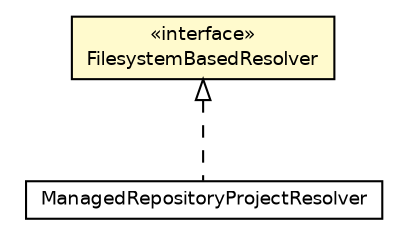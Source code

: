 #!/usr/local/bin/dot
#
# Class diagram 
# Generated by UmlGraph version 4.6 (http://www.spinellis.gr/sw/umlgraph)
#

digraph G {
	edge [fontname="Helvetica",fontsize=10,labelfontname="Helvetica",labelfontsize=10];
	node [fontname="Helvetica",fontsize=10,shape=plaintext];
	// org.apache.maven.archiva.repository.project.resolvers.ManagedRepositoryProjectResolver
	c73463 [label=<<table border="0" cellborder="1" cellspacing="0" cellpadding="2" port="p" href="./ManagedRepositoryProjectResolver.html">
		<tr><td><table border="0" cellspacing="0" cellpadding="1">
			<tr><td> ManagedRepositoryProjectResolver </td></tr>
		</table></td></tr>
		</table>>, fontname="Helvetica", fontcolor="black", fontsize=9.0];
	// org.apache.maven.archiva.repository.project.resolvers.FilesystemBasedResolver
	c73464 [label=<<table border="0" cellborder="1" cellspacing="0" cellpadding="2" port="p" bgcolor="lemonChiffon" href="./FilesystemBasedResolver.html">
		<tr><td><table border="0" cellspacing="0" cellpadding="1">
			<tr><td> &laquo;interface&raquo; </td></tr>
			<tr><td> FilesystemBasedResolver </td></tr>
		</table></td></tr>
		</table>>, fontname="Helvetica", fontcolor="black", fontsize=9.0];
	//org.apache.maven.archiva.repository.project.resolvers.ManagedRepositoryProjectResolver implements org.apache.maven.archiva.repository.project.resolvers.FilesystemBasedResolver
	c73464:p -> c73463:p [dir=back,arrowtail=empty,style=dashed];
}

